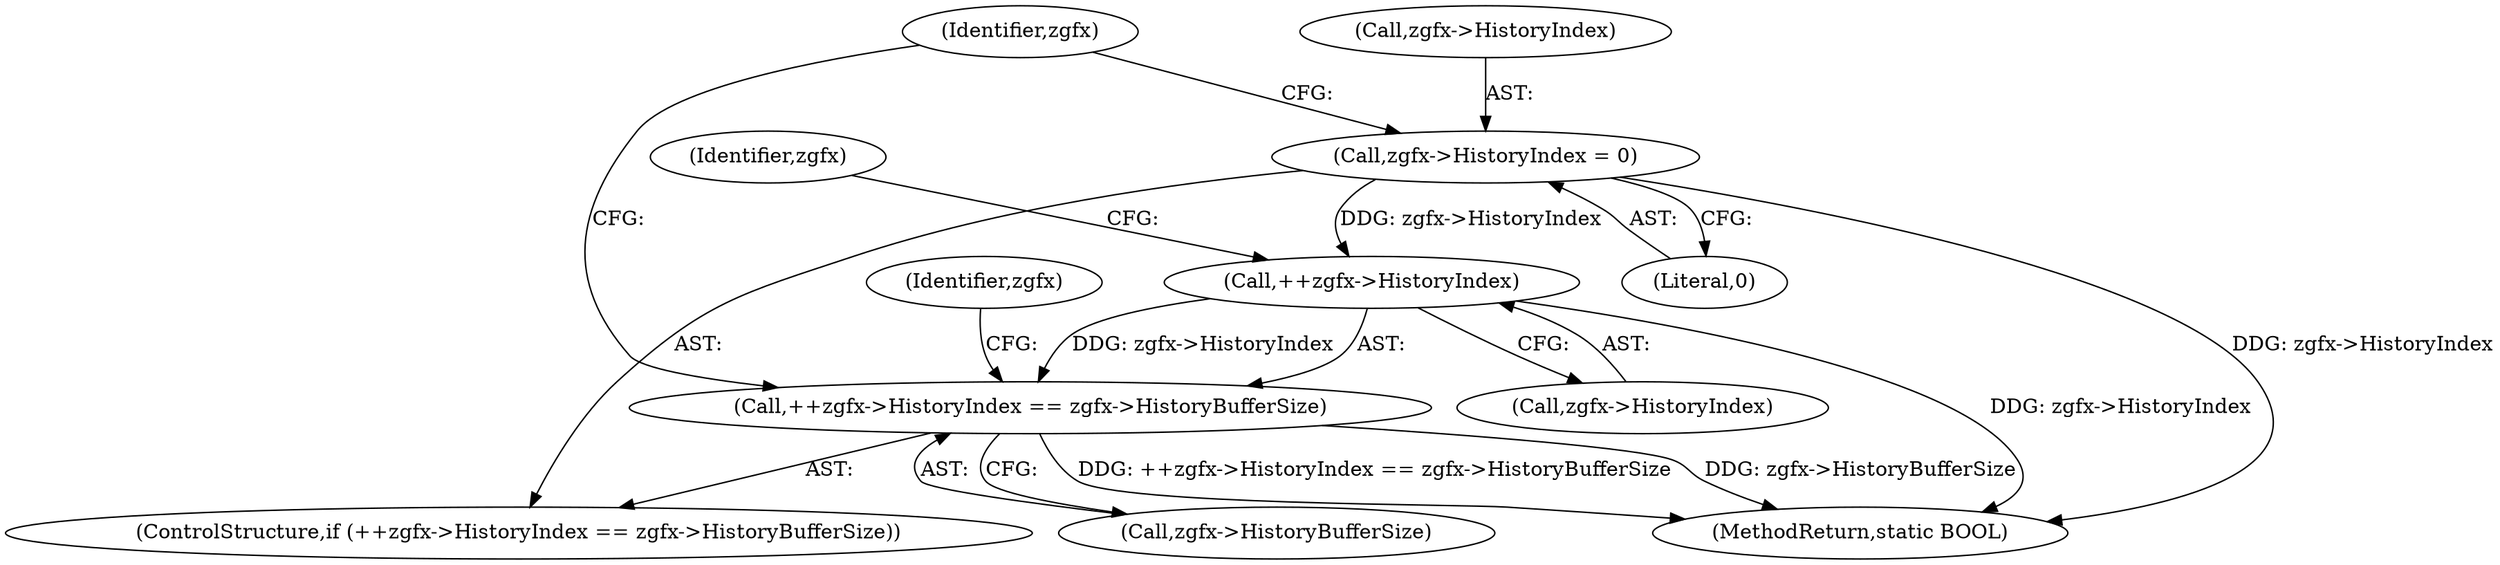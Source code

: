 digraph "0_FreeRDP_17c363a5162fd4dc77b1df54e48d7bd9bf6b3be7_0@pointer" {
"1000320" [label="(Call,zgfx->HistoryIndex = 0)"];
"1000313" [label="(Call,++zgfx->HistoryIndex)"];
"1000312" [label="(Call,++zgfx->HistoryIndex == zgfx->HistoryBufferSize)"];
"1000312" [label="(Call,++zgfx->HistoryIndex == zgfx->HistoryBufferSize)"];
"1000501" [label="(MethodReturn,static BOOL)"];
"1000328" [label="(Identifier,zgfx)"];
"1000314" [label="(Call,zgfx->HistoryIndex)"];
"1000318" [label="(Identifier,zgfx)"];
"1000317" [label="(Call,zgfx->HistoryBufferSize)"];
"1000324" [label="(Literal,0)"];
"1000321" [label="(Call,zgfx->HistoryIndex)"];
"1000313" [label="(Call,++zgfx->HistoryIndex)"];
"1000322" [label="(Identifier,zgfx)"];
"1000311" [label="(ControlStructure,if (++zgfx->HistoryIndex == zgfx->HistoryBufferSize))"];
"1000320" [label="(Call,zgfx->HistoryIndex = 0)"];
"1000320" -> "1000311"  [label="AST: "];
"1000320" -> "1000324"  [label="CFG: "];
"1000321" -> "1000320"  [label="AST: "];
"1000324" -> "1000320"  [label="AST: "];
"1000328" -> "1000320"  [label="CFG: "];
"1000320" -> "1000501"  [label="DDG: zgfx->HistoryIndex"];
"1000320" -> "1000313"  [label="DDG: zgfx->HistoryIndex"];
"1000313" -> "1000312"  [label="AST: "];
"1000313" -> "1000314"  [label="CFG: "];
"1000314" -> "1000313"  [label="AST: "];
"1000318" -> "1000313"  [label="CFG: "];
"1000313" -> "1000501"  [label="DDG: zgfx->HistoryIndex"];
"1000313" -> "1000312"  [label="DDG: zgfx->HistoryIndex"];
"1000312" -> "1000311"  [label="AST: "];
"1000312" -> "1000317"  [label="CFG: "];
"1000317" -> "1000312"  [label="AST: "];
"1000322" -> "1000312"  [label="CFG: "];
"1000328" -> "1000312"  [label="CFG: "];
"1000312" -> "1000501"  [label="DDG: ++zgfx->HistoryIndex == zgfx->HistoryBufferSize"];
"1000312" -> "1000501"  [label="DDG: zgfx->HistoryBufferSize"];
}
